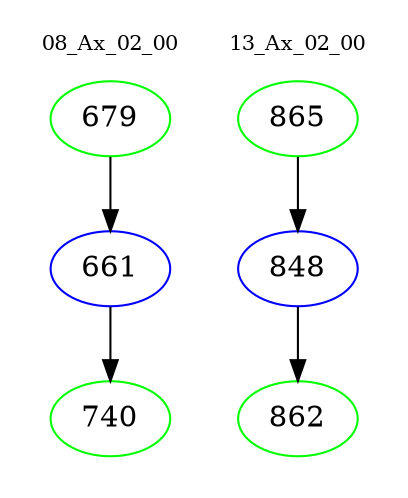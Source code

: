 digraph{
subgraph cluster_0 {
color = white
label = "08_Ax_02_00";
fontsize=10;
T0_679 [label="679", color="green"]
T0_679 -> T0_661 [color="black"]
T0_661 [label="661", color="blue"]
T0_661 -> T0_740 [color="black"]
T0_740 [label="740", color="green"]
}
subgraph cluster_1 {
color = white
label = "13_Ax_02_00";
fontsize=10;
T1_865 [label="865", color="green"]
T1_865 -> T1_848 [color="black"]
T1_848 [label="848", color="blue"]
T1_848 -> T1_862 [color="black"]
T1_862 [label="862", color="green"]
}
}

